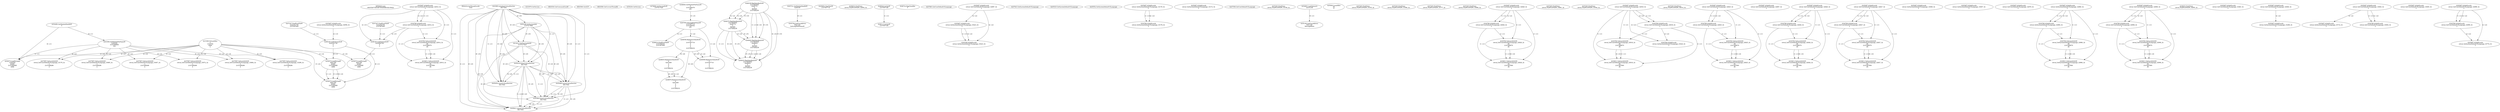 // Global SCDG with merge call
digraph {
	0 [label="6850628.main
000352b73d5c8b7d5eb0dfecd2c3042a"]
	1 [label="4254480.GetModuleHandleW
0"]
	2 [label="6844434.SetThreadLocale
1024"]
	3 [label="4243965.InitializeCriticalSection
6917004"]
	4 [label="4243979.GetVersion
"]
	5 [label="4250188.GetSystemInfo
2147417660"]
	3 -> 5 [label="(0-->0)"]
	6 [label="6844540.GetCommandLineW
"]
	7 [label="4214413.GetStartupInfoW
2147417624"]
	3 -> 7 [label="(0-->0)"]
	5 -> 7 [label="(0-->0)"]
	8 [label="6844560.GetACP
"]
	9 [label="6844580.GetCurrentThreadId
"]
	10 [label="4250204.GetVersion
"]
	11 [label="4276690.GetVersionExW
2147417420"]
	12 [label="4243306.GetModuleFileNameW
4194304
2147408904
522"]
	1 -> 12 [label="(0-->1)"]
	13 [label="4248064.GetModuleFileNameW
0
2147408370
261"]
	14 [label="4215383.VirtualAlloc
0
1310704
4096
4"]
	15 [label="4246338.RegOpenKeyExW
2147483649
4246772
0
983065
2147408236"]
	16 [label="4246372.RegOpenKeyExW
2147483650
4246772
0
983065
2147408236"]
	15 -> 16 [label="(2-->2)"]
	15 -> 16 [label="(4-->4)"]
	15 -> 16 [label="(5-->5)"]
	17 [label="4246402.RegOpenKeyExW
2147483649
4246832
0
983065
2147408236"]
	15 -> 17 [label="(1-->1)"]
	15 -> 17 [label="(4-->4)"]
	16 -> 17 [label="(4-->4)"]
	15 -> 17 [label="(5-->5)"]
	16 -> 17 [label="(5-->5)"]
	18 [label="4245741.GetModuleHandleW
4246160"]
	19 [label="4245758.GetProcAddress
9441320
GetLongPathNameW"]
	18 -> 19 [label="(0-->1)"]
	20 [label="4245785.GetLongPathNameW
2147407710
2147406542
261"]
	13 -> 20 [label="(3-->3)"]
	21 [label="4245683.CharNextW
2147407716"]
	22 [label="4246014.FindFirstFileW
2147406542
2147407064"]
	20 -> 22 [label="(2-->1)"]
	23 [label="4246032.FindClose
retval_FindFirstFileW_32854_32"]
	24 [label="4246044.lstrlenW
2147407108"]
	25 [label="4246113.lstrlenW
2147407108"]
	24 -> 25 [label="(1-->1)"]
	26 [label="4246556.RegQueryValueExW
0
2147407710
0
0
0
2147408232"]
	20 -> 26 [label="(1-->2)"]
	27 [label="4246599.RegQueryValueExW
0
2147407710
0
0
0
2147408232"]
	20 -> 27 [label="(1-->2)"]
	26 -> 27 [label="(2-->2)"]
	26 -> 27 [label="(6-->6)"]
	28 [label="4246722.RegCloseKey
0"]
	29 [label="4247883.GetUserDefaultUILanguage
"]
	30 [label="4245418.EnterCriticalSection
6917004"]
	3 -> 30 [label="(1-->1)"]
	3 -> 30 [label="(0-->0)"]
	5 -> 30 [label="(0-->0)"]
	7 -> 30 [label="(0-->0)"]
	31 [label="4245469.LeaveCriticalSection
6917004"]
	3 -> 31 [label="(1-->1)"]
	30 -> 31 [label="(1-->1)"]
	3 -> 31 [label="(0-->0)"]
	5 -> 31 [label="(0-->0)"]
	7 -> 31 [label="(0-->0)"]
	30 -> 31 [label="(0-->0)"]
	32 [label="4245487.IsValidLocale
retval_GetUserDefaultUILanguage_32997_32
2"]
	33 [label="4245580.EnterCriticalSection
6917004"]
	3 -> 33 [label="(1-->1)"]
	30 -> 33 [label="(1-->1)"]
	31 -> 33 [label="(1-->1)"]
	3 -> 33 [label="(0-->0)"]
	5 -> 33 [label="(0-->0)"]
	7 -> 33 [label="(0-->0)"]
	30 -> 33 [label="(0-->0)"]
	31 -> 33 [label="(0-->0)"]
	34 [label="4245621.LeaveCriticalSection
6917004"]
	3 -> 34 [label="(1-->1)"]
	30 -> 34 [label="(1-->1)"]
	31 -> 34 [label="(1-->1)"]
	33 -> 34 [label="(1-->1)"]
	3 -> 34 [label="(0-->0)"]
	5 -> 34 [label="(0-->0)"]
	7 -> 34 [label="(0-->0)"]
	30 -> 34 [label="(0-->0)"]
	31 -> 34 [label="(0-->0)"]
	33 -> 34 [label="(0-->0)"]
	35 [label="4247923.GetSystemDefaultUILanguage
"]
	36 [label="4245487.IsValidLocale
retval_GetSystemDefaultUILanguage_33423_32
2"]
	32 -> 36 [label="(2-->2)"]
	37 [label="4244766.IsValidLocale
retval_GetSystemDefaultUILanguage_33423_32
2"]
	36 -> 37 [label="(1-->1)"]
	32 -> 37 [label="(2-->2)"]
	36 -> 37 [label="(2-->2)"]
	38 [label="4245525.GetSystemDefaultUILanguage
"]
	39 [label="4245552.GetSystemDefaultUILanguage
"]
	40 [label="4246432.RegOpenKeyExW
2147483650
4246832
0
983065
2147408236"]
	16 -> 40 [label="(1-->1)"]
	17 -> 40 [label="(2-->2)"]
	15 -> 40 [label="(4-->4)"]
	16 -> 40 [label="(4-->4)"]
	17 -> 40 [label="(4-->4)"]
	15 -> 40 [label="(5-->5)"]
	16 -> 40 [label="(5-->5)"]
	17 -> 40 [label="(5-->5)"]
	41 [label="4245454.LeaveCriticalSection
6917004"]
	3 -> 41 [label="(1-->1)"]
	30 -> 41 [label="(1-->1)"]
	3 -> 41 [label="(0-->0)"]
	5 -> 41 [label="(0-->0)"]
	7 -> 41 [label="(0-->0)"]
	30 -> 41 [label="(0-->0)"]
	42 [label="4245487.IsValidLocale
retval_GetSystemDefaultUILanguage_33178_32
2"]
	43 [label="4244766.IsValidLocale
retval_GetSystemDefaultUILanguage_33178_32
2"]
	42 -> 43 [label="(1-->1)"]
	42 -> 43 [label="(2-->2)"]
	44 [label="4246635.RegQueryValueExW
0
4247000
0
0
0
2147408232"]
	26 -> 44 [label="(6-->6)"]
	45 [label="4245487.IsValidLocale
retval_GetSystemDefaultUILanguage_33172_32
2"]
	46 [label="4245487.IsValidLocale
retval_GetSystemDefaultUILanguage_32958_32
2"]
	47 [label="4247558.GetUserDefaultUILanguage
"]
	48 [label="4247567.GetLocaleInfoW
retval_GetUserDefaultUILanguage_33299_32
3
2147408268
4"]
	12 -> 48 [label="(0-->2)"]
	14 -> 48 [label="(4-->4)"]
	49 [label="4247247.FindFirstFileW
3224341740
2147407640"]
	50 [label="4247263.FindClose
retval_FindFirstFileW_33338_32"]
	51 [label="4248145.LoadLibraryExW
3224341740
0
2"]
	49 -> 51 [label="(1-->1)"]
	46 -> 51 [label="(2-->3)"]
	52 [label="4250073.LoadStringW
9441340
65485
2147409468
4096"]
	51 -> 52 [label="(0-->1)"]
	14 -> 52 [label="(3-->4)"]
	53 [label="4250073.LoadStringW
9441340
65484
2147409468
4096"]
	51 -> 53 [label="(0-->1)"]
	52 -> 53 [label="(1-->1)"]
	52 -> 53 [label="(3-->3)"]
	14 -> 53 [label="(3-->4)"]
	52 -> 53 [label="(4-->4)"]
	54 [label="4254893.LoadLibraryA
user32.dll"]
	55 [label="4255003.LocalAlloc
64
8"]
	56 [label="4255148.GetProcAddress
9441348
MessageBoxA"]
	54 -> 56 [label="(0-->1)"]
	57 [label="4247567.GetLocaleInfoW
retval_GetUserDefaultUILanguage_33179_32
3
2147408268
4"]
	12 -> 57 [label="(0-->2)"]
	14 -> 57 [label="(4-->4)"]
	58 [label="4247263.FindClose
retval_FindFirstFileW_33335_32"]
	59 [label="4247567.GetLocaleInfoW
retval_GetUserDefaultUILanguage_33072_32
3
2147408268
4"]
	12 -> 59 [label="(0-->2)"]
	14 -> 59 [label="(4-->4)"]
	60 [label="4247263.FindClose
retval_FindFirstFileW_33360_32"]
	61 [label="4246676.RegQueryValueExW
0
4247000
0
0
0
2147408232"]
	44 -> 61 [label="(2-->2)"]
	26 -> 61 [label="(6-->6)"]
	44 -> 61 [label="(6-->6)"]
	62 [label="4247567.GetLocaleInfoW
retval_GetUserDefaultUILanguage_33407_32
3
2147408268
4"]
	12 -> 62 [label="(0-->2)"]
	14 -> 62 [label="(4-->4)"]
	63 [label="4247263.FindClose
retval_FindFirstFileW_33777_32"]
	64 [label="4250073.LoadStringW
4194304
65485
2147409468
4096"]
	1 -> 64 [label="(0-->1)"]
	12 -> 64 [label="(1-->1)"]
	14 -> 64 [label="(3-->4)"]
	65 [label="4247567.GetLocaleInfoW
retval_GetUserDefaultUILanguage_33684_32
3
2147408268
4"]
	12 -> 65 [label="(0-->2)"]
	14 -> 65 [label="(4-->4)"]
	66 [label="4247263.FindClose
retval_FindFirstFileW_33690_32"]
	67 [label="4245487.IsValidLocale
retval_GetUserDefaultUILanguage_32828_32
2"]
	68 [label="4247567.GetLocaleInfoW
retval_GetUserDefaultUILanguage_33685_32
3
2147408268
4"]
	12 -> 68 [label="(0-->2)"]
	14 -> 68 [label="(4-->4)"]
	69 [label="4247263.FindClose
retval_FindFirstFileW_33691_32"]
	70 [label="4245487.IsValidLocale
retval_GetUserDefaultUILanguage_32914_32
2"]
	71 [label="4244766.IsValidLocale
retval_GetUserDefaultUILanguage_32914_32
2"]
	70 -> 71 [label="(1-->1)"]
	70 -> 71 [label="(2-->2)"]
	72 [label="4244794.GetLocaleInfoW
retval_GetUserDefaultUILanguage_32914_32
89
2147408070
85"]
	70 -> 72 [label="(1-->1)"]
	71 -> 72 [label="(1-->1)"]
	73 [label="4244811.GetLocaleInfoW
retval_GetUserDefaultUILanguage_32914_32
90
2147407900
85"]
	70 -> 73 [label="(1-->1)"]
	71 -> 73 [label="(1-->1)"]
	72 -> 73 [label="(1-->1)"]
	72 -> 73 [label="(4-->4)"]
	74 [label="4247247.FindFirstFileW
3224282764
2147407640"]
	75 [label="4247263.FindClose
retval_FindFirstFileW_33544_32"]
	76 [label="4248145.LoadLibraryExW
3224282764
0
2"]
	74 -> 76 [label="(1-->1)"]
	70 -> 76 [label="(2-->3)"]
	71 -> 76 [label="(2-->3)"]
	77 [label="4250073.LoadStringW
9441344
65485
2147409468
4096"]
	76 -> 77 [label="(0-->1)"]
	14 -> 77 [label="(3-->4)"]
	78 [label="4245487.IsValidLocale
retval_GetUserDefaultUILanguage_32918_32
2"]
	79 [label="4244766.IsValidLocale
retval_GetUserDefaultUILanguage_32918_32
2"]
	78 -> 79 [label="(1-->1)"]
	78 -> 79 [label="(2-->2)"]
	80 [label="4244794.GetLocaleInfoW
retval_GetUserDefaultUILanguage_32918_32
89
2147408070
85"]
	78 -> 80 [label="(1-->1)"]
	79 -> 80 [label="(1-->1)"]
	81 [label="4244811.GetLocaleInfoW
retval_GetUserDefaultUILanguage_32918_32
90
2147407900
85"]
	78 -> 81 [label="(1-->1)"]
	79 -> 81 [label="(1-->1)"]
	80 -> 81 [label="(1-->1)"]
	80 -> 81 [label="(4-->4)"]
	82 [label="4244766.IsValidLocale
retval_GetSystemDefaultUILanguage_33424_32
2"]
	78 -> 82 [label="(2-->2)"]
	79 -> 82 [label="(2-->2)"]
	83 [label="4247263.FindClose
retval_FindFirstFileW_34014_32"]
	84 [label="4245487.IsValidLocale
retval_GetUserDefaultUILanguage_32825_32
2"]
	85 [label="4245487.IsValidLocale
retval_GetUserDefaultUILanguage_32907_32
2"]
	86 [label="4244766.IsValidLocale
retval_GetUserDefaultUILanguage_32825_32
2"]
	84 -> 86 [label="(1-->1)"]
	84 -> 86 [label="(2-->2)"]
	87 [label="4244794.GetLocaleInfoW
retval_GetUserDefaultUILanguage_32825_32
89
2147408070
85"]
	84 -> 87 [label="(1-->1)"]
	86 -> 87 [label="(1-->1)"]
	88 [label="4244811.GetLocaleInfoW
retval_GetUserDefaultUILanguage_32825_32
90
2147407900
85"]
	84 -> 88 [label="(1-->1)"]
	86 -> 88 [label="(1-->1)"]
	87 -> 88 [label="(1-->1)"]
	87 -> 88 [label="(4-->4)"]
	89 [label="4245487.IsValidLocale
retval_GetUserDefaultUILanguage_32826_32
2"]
	90 [label="4244766.IsValidLocale
retval_GetUserDefaultUILanguage_32826_32
2"]
	89 -> 90 [label="(1-->1)"]
	89 -> 90 [label="(2-->2)"]
	91 [label="4244794.GetLocaleInfoW
retval_GetUserDefaultUILanguage_32826_32
89
2147408070
85"]
	89 -> 91 [label="(1-->1)"]
	90 -> 91 [label="(1-->1)"]
	92 [label="4244811.GetLocaleInfoW
retval_GetUserDefaultUILanguage_32826_32
90
2147407900
85"]
	89 -> 92 [label="(1-->1)"]
	90 -> 92 [label="(1-->1)"]
	91 -> 92 [label="(1-->1)"]
	91 -> 92 [label="(4-->4)"]
	93 [label="4245487.IsValidLocale
retval_GetUserDefaultUILanguage_32827_32
2"]
	94 [label="4244766.IsValidLocale
retval_GetUserDefaultUILanguage_32827_32
2"]
	93 -> 94 [label="(1-->1)"]
	93 -> 94 [label="(2-->2)"]
	95 [label="4244794.GetLocaleInfoW
retval_GetUserDefaultUILanguage_32827_32
89
2147408070
85"]
	93 -> 95 [label="(1-->1)"]
	94 -> 95 [label="(1-->1)"]
	96 [label="4244811.GetLocaleInfoW
retval_GetUserDefaultUILanguage_32827_32
90
2147407900
85"]
	93 -> 96 [label="(1-->1)"]
	94 -> 96 [label="(1-->1)"]
	95 -> 96 [label="(1-->1)"]
	95 -> 96 [label="(4-->4)"]
	97 [label="4244766.IsValidLocale
retval_GetUserDefaultUILanguage_32828_32
2"]
	67 -> 97 [label="(1-->1)"]
	67 -> 97 [label="(2-->2)"]
	98 [label="4244794.GetLocaleInfoW
retval_GetUserDefaultUILanguage_32828_32
89
2147408070
85"]
	67 -> 98 [label="(1-->1)"]
	97 -> 98 [label="(1-->1)"]
	99 [label="4244811.GetLocaleInfoW
retval_GetUserDefaultUILanguage_32828_32
90
2147407900
85"]
	67 -> 99 [label="(1-->1)"]
	97 -> 99 [label="(1-->1)"]
	98 -> 99 [label="(1-->1)"]
	98 -> 99 [label="(4-->4)"]
	100 [label="4245487.IsValidLocale
retval_GetSystemDefaultUILanguage_33006_32
2"]
	101 [label="4245487.IsValidLocale
retval_GetSystemDefaultUILanguage_33007_32
2"]
	102 [label="4245487.IsValidLocale
retval_GetUserDefaultUILanguage_32979_32
2"]
	103 [label="4245487.IsValidLocale
retval_GetSystemDefaultUILanguage_32960_32
2"]
	104 [label="4244766.IsValidLocale
retval_GetSystemDefaultUILanguage_32960_32
2"]
	103 -> 104 [label="(1-->1)"]
	103 -> 104 [label="(2-->2)"]
	105 [label="4244794.GetLocaleInfoW
retval_GetSystemDefaultUILanguage_32960_32
89
2147408070
85"]
	103 -> 105 [label="(1-->1)"]
	104 -> 105 [label="(1-->1)"]
	106 [label="4244811.GetLocaleInfoW
retval_GetSystemDefaultUILanguage_32960_32
90
2147407900
85"]
	103 -> 106 [label="(1-->1)"]
	104 -> 106 [label="(1-->1)"]
	105 -> 106 [label="(1-->1)"]
	105 -> 106 [label="(4-->4)"]
	107 [label="4245487.IsValidLocale
retval_GetUserDefaultUILanguage_32908_32
2"]
	108 [label="4244766.IsValidLocale
retval_GetUserDefaultUILanguage_32908_32
2"]
	107 -> 108 [label="(1-->1)"]
	107 -> 108 [label="(2-->2)"]
	109 [label="4244794.GetLocaleInfoW
retval_GetUserDefaultUILanguage_32908_32
89
2147408070
85"]
	107 -> 109 [label="(1-->1)"]
	108 -> 109 [label="(1-->1)"]
	110 [label="4244811.GetLocaleInfoW
retval_GetUserDefaultUILanguage_32908_32
90
2147407900
85"]
	107 -> 110 [label="(1-->1)"]
	108 -> 110 [label="(1-->1)"]
	109 -> 110 [label="(1-->1)"]
	109 -> 110 [label="(4-->4)"]
	111 [label="4246032.FindClose
retval_FindFirstFileW_32855_32"]
	112 [label="4245487.IsValidLocale
retval_GetUserDefaultUILanguage_33483_32
2"]
	113 [label="4245487.IsValidLocale
retval_GetUserDefaultUILanguage_32946_32
2"]
	114 [label="4245487.IsValidLocale
retval_GetSystemDefaultUILanguage_33296_32
2"]
	113 -> 114 [label="(2-->2)"]
	115 [label="4245487.IsValidLocale
retval_GetUserDefaultUILanguage_33004_32
2"]
	116 [label="4245487.IsValidLocale
retval_GetSystemDefaultUILanguage_33714_32
2"]
	115 -> 116 [label="(2-->2)"]
	117 [label="4245487.IsValidLocale
retval_GetUserDefaultUILanguage_33005_32
2"]
	118 [label="4245487.IsValidLocale
retval_GetUserDefaultUILanguage_32999_32
2"]
	119 [label="4244766.IsValidLocale
retval_GetUserDefaultUILanguage_32999_32
2"]
	118 -> 119 [label="(1-->1)"]
	118 -> 119 [label="(2-->2)"]
	120 [label="4245487.IsValidLocale
retval_GetSystemDefaultUILanguage_33774_32
2"]
	118 -> 120 [label="(2-->2)"]
	119 -> 120 [label="(2-->2)"]
	121 [label="4244766.IsValidLocale
retval_GetUserDefaultUILanguage_33004_32
2"]
	115 -> 121 [label="(1-->1)"]
	115 -> 121 [label="(2-->2)"]
}
